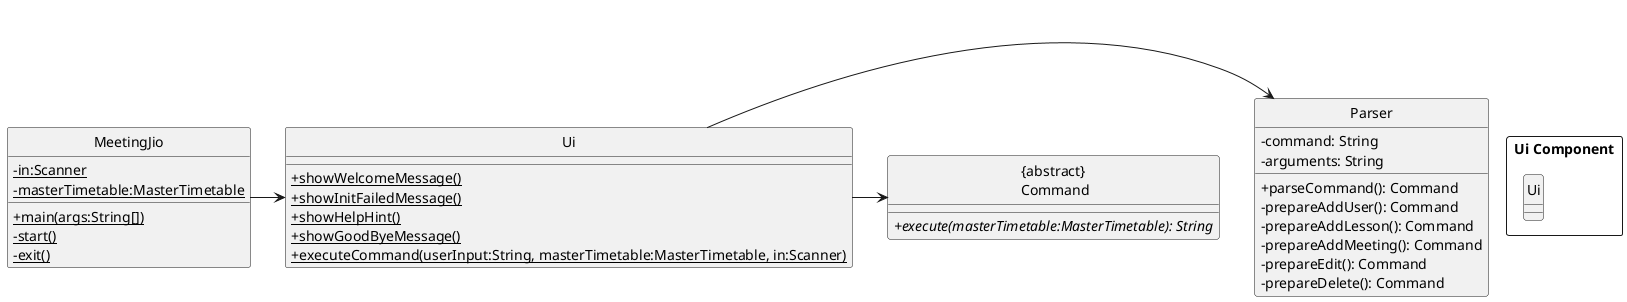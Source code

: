 @startuml
hide circle
skinparam classAttributeIconSize 0

package "Ui Component" <<Rectangle>> {
    class Ui
}

class MeetingJio {
    -{static}in:Scanner
    -{static}masterTimetable:MasterTimetable
    +{static}main(args:String[])
    -{static}start()
    -{static}exit()
}

class Ui {
    +{static}showWelcomeMessage()
    +{static}showInitFailedMessage()
    +{static}showHelpHint()
    +{static}showGoodByeMessage()
    +{static}executeCommand(userInput:String, masterTimetable:MasterTimetable, in:Scanner)
}

class "{abstract}\n Command" {
    +execute(masterTimetable:MasterTimetable): String {abstract}
}

class Parser {
    -command: String
    -arguments: String
    +parseCommand(): Command
    -prepareAddUser(): Command
    -prepareAddLesson(): Command
    -prepareAddMeeting(): Command
    -prepareEdit(): Command
    -prepareDelete(): Command
}

MeetingJio -> Ui
Ui -> Parser
Ui -> "{abstract}\n Command"
@enduml